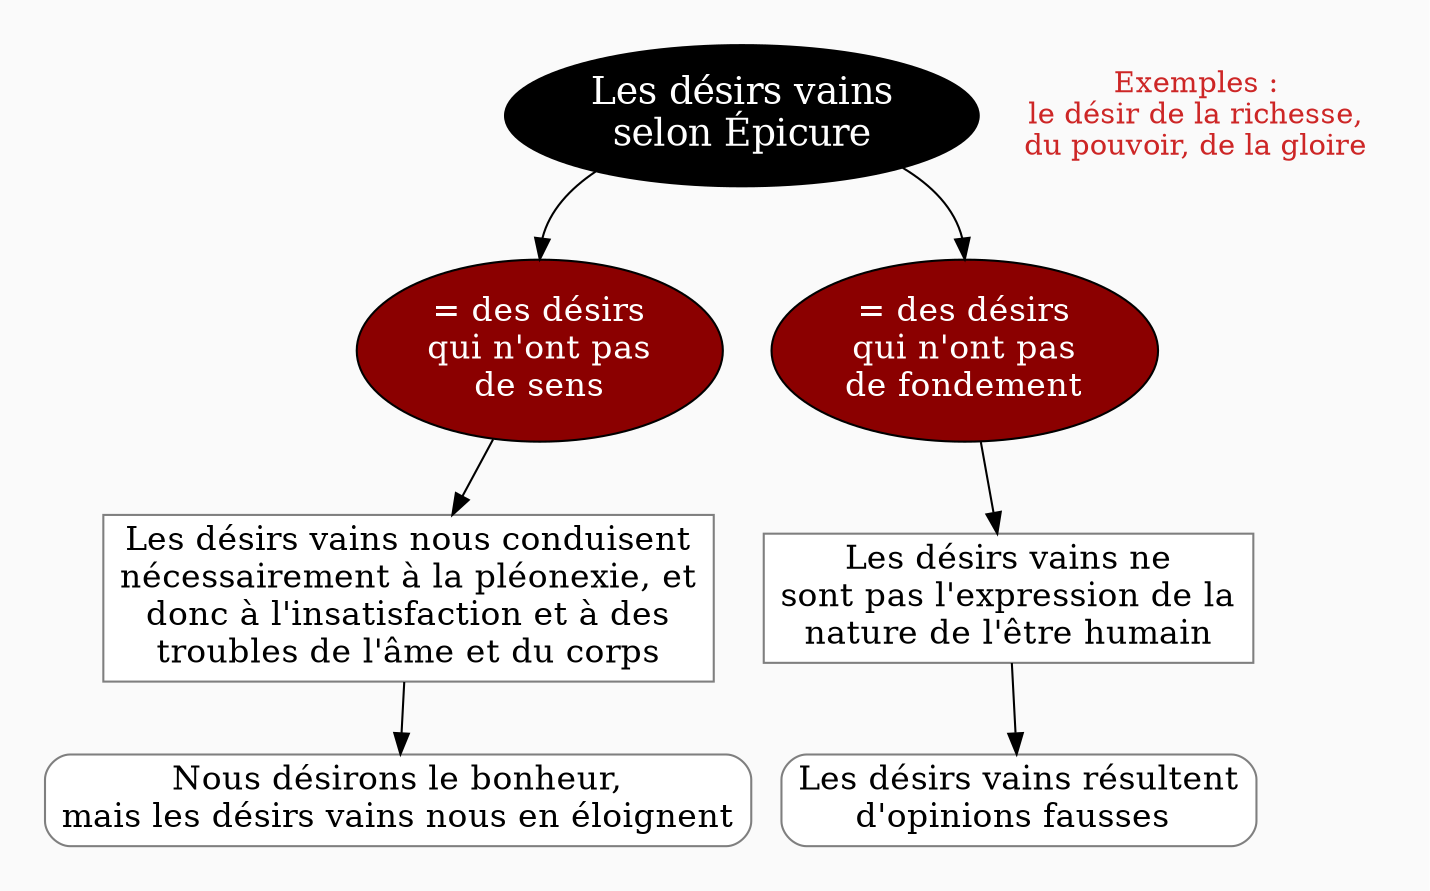 digraph G {
// Template : diagram
// Usage : cours sur le bonheur et le désir
// Référence : Epicure
//rankdir=LR
splines=true
//splines=curved
bgcolor=grey98
pad=0.3
style=filled
edge[minlen=4]
ranksep=0.1
nodesep=0.2 // valeur à changer ?

// NIVEAU 1
node[style=filled; fillcolor=12 ; fontcolor=white ; fontsize=18]
// a1[label=""]
a1[label="Les désirs vains
selon Épicure"]


// NIVEAU 2
node[style=filled;fillcolor=red4;fontcolor=white; fontsize=16]
// b1[label=""]
a1->{
b1[label="= des désirs
qui n'ont pas
de sens"]    
b2[label="= des désirs
qui n'ont pas
de fondement"]
}[headport=n]

// NIVEAU 3 (sans intermédiaire)
node [shape=box; style=filled;fillcolor=white;fontcolor=black;color=grey50]
// c1[label=""]
b1->c1
c1[label="Les désirs vains nous conduisent
nécessairement à la pléonexie, et
donc à l'insatisfaction et à des
troubles de l'âme et du corps"]
b2->c2
c2[label="Les désirs vains ne
sont pas l'expression de la
nature de l'être humain"]

// INTERMEDIAIRE AVANT NIVEAU 3
node[style=filled;fillcolor=grey78;shape=oval]
// [arrowhead=none]
// bc1[label=""]


// NIVEAU 3 (avec intermédiaire)
node[style="filled";fillcolor=white;shape=box;color=grey50]
// c1[label=""]

// NIVEAU 4
node[style="filled, rounded";fillcolor=white;shape=box;color=grey50]
// d1[label=""]
c1->d1
d1[label="Nous désirons le bonheur,
mais les désirs vains nous en éloignent"]

c2->d2
d2[label="Les désirs vains résultent
d'opinions fausses "]

// ETIQUETTES EN ROUGE
node[shape=plaintext;fontcolor=firebrick3;fillcolor=grey98]
// e1[label=< <B>= Titre</B><BR /><BR />Contenu<BR /> >]
// e1[label=""]
// ->e1[minlen=1;style=invis]

e1[label="Exemples :
le désir de la richesse,
du pouvoir, de la gloire";fontsize=14]
{rank=same;a1->e1[minlen=1;style=invis]}

// Remarques
node[color=blue;shape=box;style=filled;margin=0.07;fontcolor=black;fontsize=13]
edge[color=blue;arrowhead="none";xlabel="";style=dashed]
// r1[label=""]
// {rank=same;->r1}
// {rank=same;r1->[dir=back]}


}

